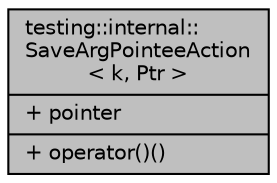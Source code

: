 digraph "testing::internal::SaveArgPointeeAction&lt; k, Ptr &gt;"
{
 // INTERACTIVE_SVG=YES
 // LATEX_PDF_SIZE
  edge [fontname="Helvetica",fontsize="10",labelfontname="Helvetica",labelfontsize="10"];
  node [fontname="Helvetica",fontsize="10",shape=record];
  Node1 [label="{testing::internal::\lSaveArgPointeeAction\l\< k, Ptr \>\n|+ pointer\l|+ operator()()\l}",height=0.2,width=0.4,color="black", fillcolor="grey75", style="filled", fontcolor="black",tooltip=" "];
}
